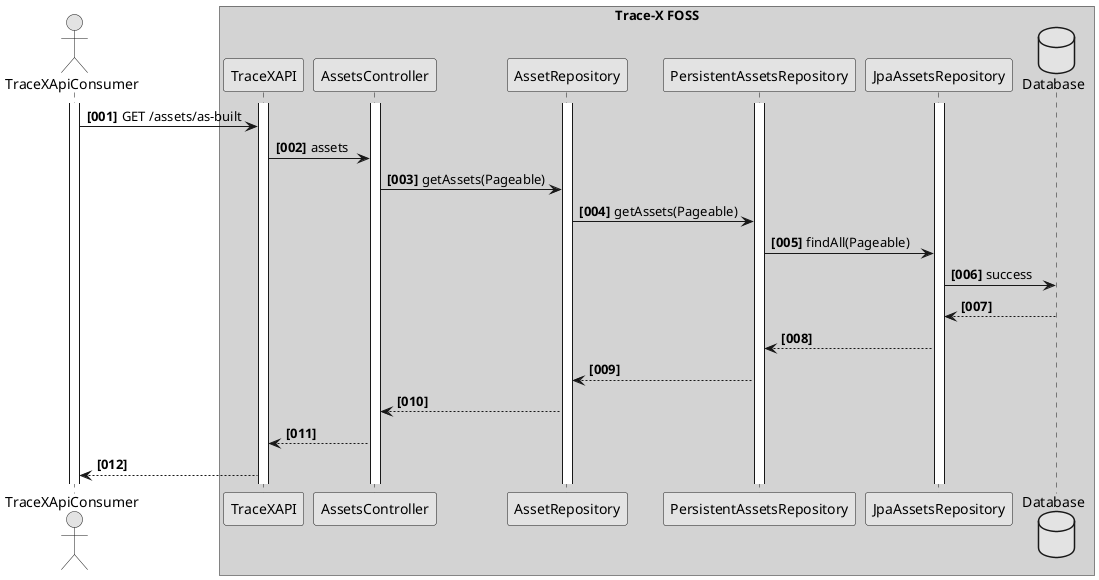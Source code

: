 @startuml
skinparam monochrome true
skinparam shadowing false
autonumber "<b>[000]"

actor TraceXApiConsumer
activate TraceXApiConsumer


box "Trace-X FOSS" #LightGrey
participant TraceXAPI
activate TraceXAPI
participant AssetsController
activate AssetsController
participant AssetRepository
activate AssetRepository
participant PersistentAssetsRepository
activate PersistentAssetsRepository
participant JpaAssetsRepository
activate JpaAssetsRepository
database Database

TraceXApiConsumer -> TraceXAPI : GET /assets/as-built
TraceXAPI -> AssetsController :  assets
AssetsController -> AssetRepository :  getAssets(Pageable)
AssetRepository -> PersistentAssetsRepository: getAssets(Pageable)
PersistentAssetsRepository -> JpaAssetsRepository: findAll(Pageable)
JpaAssetsRepository -> Database : success

JpaAssetsRepository <-- Database
PersistentAssetsRepository <-- JpaAssetsRepository
AssetRepository <-- PersistentAssetsRepository
AssetsController <-- AssetRepository
TraceXAPI <-- AssetsController
TraceXApiConsumer <-- TraceXAPI

@enduml
